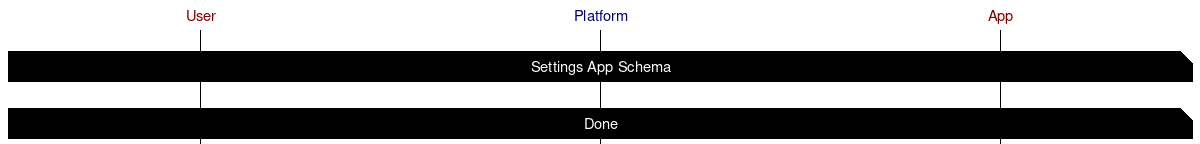 # App Schema - Settings
# - Settings App Schema

msc {
	hscale = "2";

	user [label="User", textcolour="maroon", arctextcolour="maroon"],
	platform [label="Platform", textcolour="navy", arctextcolour="navy"],
	app [label="App", textcolour="maroon", arctextcolour="maroon"];
	|||;
	user note app [label="Settings App Schema", textbgcolor="black", textcolor="white"];
	|||;

	

	user note app [label="Done", textbgcolor="black", textcolor="white"];
}
